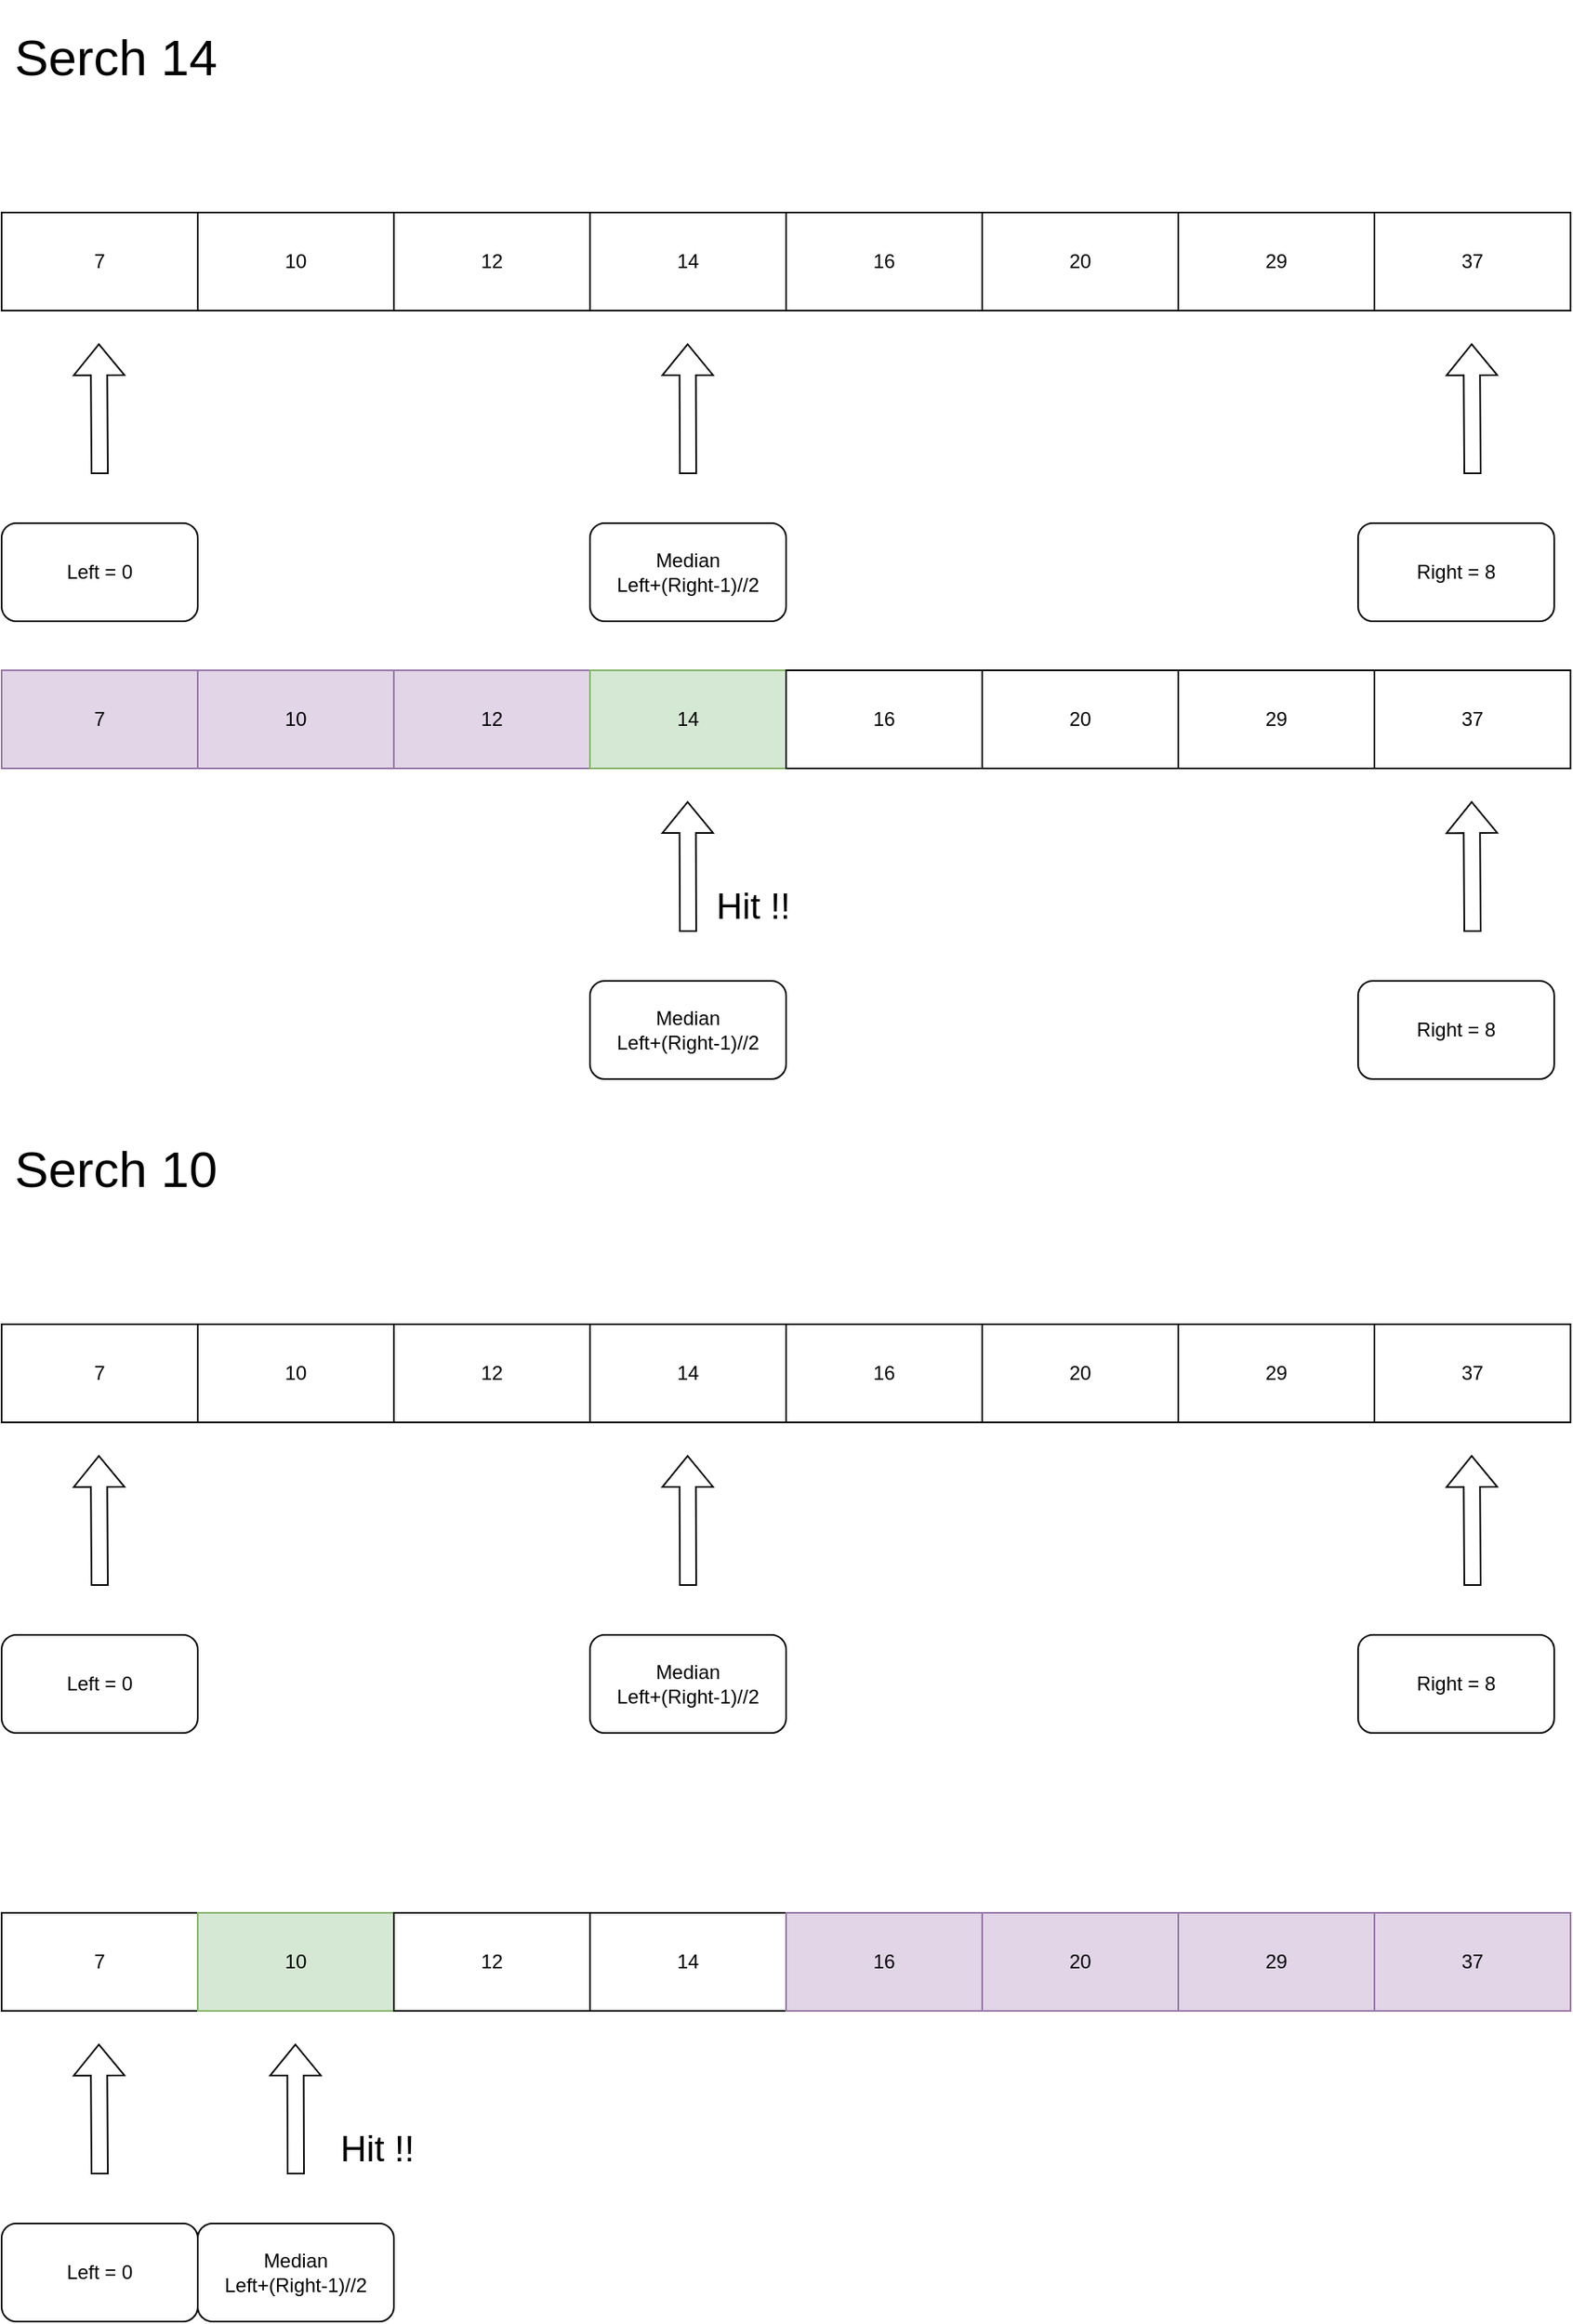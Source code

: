 <mxfile version="20.6.0" type="github">
  <diagram id="RJlGxx7DqbXR8fypFUNS" name="หน้า-1">
    <mxGraphModel dx="1673" dy="885" grid="1" gridSize="10" guides="1" tooltips="1" connect="1" arrows="1" fold="1" page="1" pageScale="1" pageWidth="827" pageHeight="1169" math="0" shadow="0">
      <root>
        <mxCell id="0" />
        <mxCell id="1" parent="0" />
        <mxCell id="eK1XJPCPoy-CC7k8MdtQ-14" value="7" style="rounded=0;whiteSpace=wrap;html=1;" vertex="1" parent="1">
          <mxGeometry x="80" y="160" width="120" height="60" as="geometry" />
        </mxCell>
        <mxCell id="eK1XJPCPoy-CC7k8MdtQ-15" value="10" style="rounded=0;whiteSpace=wrap;html=1;" vertex="1" parent="1">
          <mxGeometry x="200" y="160" width="120" height="60" as="geometry" />
        </mxCell>
        <mxCell id="eK1XJPCPoy-CC7k8MdtQ-16" value="12" style="rounded=0;whiteSpace=wrap;html=1;" vertex="1" parent="1">
          <mxGeometry x="320" y="160" width="120" height="60" as="geometry" />
        </mxCell>
        <mxCell id="eK1XJPCPoy-CC7k8MdtQ-17" value="14" style="rounded=0;whiteSpace=wrap;html=1;" vertex="1" parent="1">
          <mxGeometry x="440" y="160" width="120" height="60" as="geometry" />
        </mxCell>
        <mxCell id="eK1XJPCPoy-CC7k8MdtQ-18" value="16" style="rounded=0;whiteSpace=wrap;html=1;" vertex="1" parent="1">
          <mxGeometry x="560" y="160" width="120" height="60" as="geometry" />
        </mxCell>
        <mxCell id="eK1XJPCPoy-CC7k8MdtQ-19" value="20" style="rounded=0;whiteSpace=wrap;html=1;" vertex="1" parent="1">
          <mxGeometry x="680" y="160" width="120" height="60" as="geometry" />
        </mxCell>
        <mxCell id="eK1XJPCPoy-CC7k8MdtQ-20" value="29" style="rounded=0;whiteSpace=wrap;html=1;" vertex="1" parent="1">
          <mxGeometry x="800" y="160" width="120" height="60" as="geometry" />
        </mxCell>
        <mxCell id="eK1XJPCPoy-CC7k8MdtQ-21" value="37" style="rounded=0;whiteSpace=wrap;html=1;" vertex="1" parent="1">
          <mxGeometry x="920" y="160" width="120" height="60" as="geometry" />
        </mxCell>
        <mxCell id="eK1XJPCPoy-CC7k8MdtQ-22" value="&lt;div&gt;Median&lt;br&gt;&lt;/div&gt;&lt;div&gt;Left+(Right-1)//2&lt;/div&gt;" style="rounded=1;whiteSpace=wrap;html=1;" vertex="1" parent="1">
          <mxGeometry x="440" y="350" width="120" height="60" as="geometry" />
        </mxCell>
        <mxCell id="eK1XJPCPoy-CC7k8MdtQ-25" value="Left = 0" style="rounded=1;whiteSpace=wrap;html=1;" vertex="1" parent="1">
          <mxGeometry x="80" y="350" width="120" height="60" as="geometry" />
        </mxCell>
        <mxCell id="eK1XJPCPoy-CC7k8MdtQ-26" value="Right = 8" style="rounded=1;whiteSpace=wrap;html=1;" vertex="1" parent="1">
          <mxGeometry x="910" y="350" width="120" height="60" as="geometry" />
        </mxCell>
        <mxCell id="eK1XJPCPoy-CC7k8MdtQ-29" value="" style="shape=flexArrow;endArrow=classic;html=1;rounded=0;" edge="1" parent="1">
          <mxGeometry width="50" height="50" relative="1" as="geometry">
            <mxPoint x="980" y="320" as="sourcePoint" />
            <mxPoint x="979.5" y="240" as="targetPoint" />
            <Array as="points" />
          </mxGeometry>
        </mxCell>
        <mxCell id="eK1XJPCPoy-CC7k8MdtQ-31" value="" style="shape=flexArrow;endArrow=classic;html=1;rounded=0;" edge="1" parent="1">
          <mxGeometry width="50" height="50" relative="1" as="geometry">
            <mxPoint x="500" y="320" as="sourcePoint" />
            <mxPoint x="499.75" y="240" as="targetPoint" />
            <Array as="points" />
          </mxGeometry>
        </mxCell>
        <mxCell id="eK1XJPCPoy-CC7k8MdtQ-32" value="" style="shape=flexArrow;endArrow=classic;html=1;rounded=0;" edge="1" parent="1">
          <mxGeometry width="50" height="50" relative="1" as="geometry">
            <mxPoint x="140" y="320" as="sourcePoint" />
            <mxPoint x="139.5" y="240" as="targetPoint" />
            <Array as="points" />
          </mxGeometry>
        </mxCell>
        <mxCell id="eK1XJPCPoy-CC7k8MdtQ-35" value="&lt;font style=&quot;font-size: 31px;&quot;&gt;Serch 14&lt;/font&gt;" style="text;html=1;strokeColor=none;fillColor=none;align=center;verticalAlign=middle;whiteSpace=wrap;rounded=0;" vertex="1" parent="1">
          <mxGeometry x="80" y="30" width="140" height="70" as="geometry" />
        </mxCell>
        <mxCell id="eK1XJPCPoy-CC7k8MdtQ-36" value="7" style="rounded=0;whiteSpace=wrap;html=1;fillColor=#e1d5e7;strokeColor=#9673a6;" vertex="1" parent="1">
          <mxGeometry x="80" y="440" width="120" height="60" as="geometry" />
        </mxCell>
        <mxCell id="eK1XJPCPoy-CC7k8MdtQ-37" value="10" style="rounded=0;whiteSpace=wrap;html=1;fillColor=#e1d5e7;strokeColor=#9673a6;" vertex="1" parent="1">
          <mxGeometry x="200" y="440" width="120" height="60" as="geometry" />
        </mxCell>
        <mxCell id="eK1XJPCPoy-CC7k8MdtQ-38" value="12" style="rounded=0;whiteSpace=wrap;html=1;fillColor=#e1d5e7;strokeColor=#9673a6;" vertex="1" parent="1">
          <mxGeometry x="320" y="440" width="120" height="60" as="geometry" />
        </mxCell>
        <mxCell id="eK1XJPCPoy-CC7k8MdtQ-39" value="14" style="rounded=0;whiteSpace=wrap;html=1;fillColor=#d5e8d4;strokeColor=#82b366;" vertex="1" parent="1">
          <mxGeometry x="440" y="440" width="120" height="60" as="geometry" />
        </mxCell>
        <mxCell id="eK1XJPCPoy-CC7k8MdtQ-40" value="16" style="rounded=0;whiteSpace=wrap;html=1;" vertex="1" parent="1">
          <mxGeometry x="560" y="440" width="120" height="60" as="geometry" />
        </mxCell>
        <mxCell id="eK1XJPCPoy-CC7k8MdtQ-41" value="20" style="rounded=0;whiteSpace=wrap;html=1;" vertex="1" parent="1">
          <mxGeometry x="680" y="440" width="120" height="60" as="geometry" />
        </mxCell>
        <mxCell id="eK1XJPCPoy-CC7k8MdtQ-42" value="29" style="rounded=0;whiteSpace=wrap;html=1;" vertex="1" parent="1">
          <mxGeometry x="800" y="440" width="120" height="60" as="geometry" />
        </mxCell>
        <mxCell id="eK1XJPCPoy-CC7k8MdtQ-43" value="37" style="rounded=0;whiteSpace=wrap;html=1;" vertex="1" parent="1">
          <mxGeometry x="920" y="440" width="120" height="60" as="geometry" />
        </mxCell>
        <mxCell id="eK1XJPCPoy-CC7k8MdtQ-44" value="&lt;div&gt;Median&lt;br&gt;&lt;/div&gt;&lt;div&gt;Left+(Right-1)//2&lt;/div&gt;" style="rounded=1;whiteSpace=wrap;html=1;" vertex="1" parent="1">
          <mxGeometry x="440" y="630" width="120" height="60" as="geometry" />
        </mxCell>
        <mxCell id="eK1XJPCPoy-CC7k8MdtQ-46" value="Right = 8" style="rounded=1;whiteSpace=wrap;html=1;" vertex="1" parent="1">
          <mxGeometry x="910" y="630" width="120" height="60" as="geometry" />
        </mxCell>
        <mxCell id="eK1XJPCPoy-CC7k8MdtQ-47" value="" style="shape=flexArrow;endArrow=classic;html=1;rounded=0;" edge="1" parent="1">
          <mxGeometry width="50" height="50" relative="1" as="geometry">
            <mxPoint x="980" y="600" as="sourcePoint" />
            <mxPoint x="979.5" y="520" as="targetPoint" />
            <Array as="points" />
          </mxGeometry>
        </mxCell>
        <mxCell id="eK1XJPCPoy-CC7k8MdtQ-48" value="" style="shape=flexArrow;endArrow=classic;html=1;rounded=0;" edge="1" parent="1">
          <mxGeometry width="50" height="50" relative="1" as="geometry">
            <mxPoint x="500" y="600" as="sourcePoint" />
            <mxPoint x="499.75" y="520" as="targetPoint" />
            <Array as="points" />
          </mxGeometry>
        </mxCell>
        <mxCell id="eK1XJPCPoy-CC7k8MdtQ-50" value="&lt;font style=&quot;font-size: 22px;&quot;&gt;Hit !!&lt;/font&gt;" style="text;html=1;strokeColor=none;fillColor=none;align=center;verticalAlign=middle;whiteSpace=wrap;rounded=0;" vertex="1" parent="1">
          <mxGeometry x="510" y="570" width="60" height="30" as="geometry" />
        </mxCell>
        <mxCell id="eK1XJPCPoy-CC7k8MdtQ-53" value="&lt;font style=&quot;font-size: 31px;&quot;&gt;Serch 10&lt;/font&gt;" style="text;html=1;strokeColor=none;fillColor=none;align=center;verticalAlign=middle;whiteSpace=wrap;rounded=0;" vertex="1" parent="1">
          <mxGeometry x="80" y="710" width="140" height="70" as="geometry" />
        </mxCell>
        <mxCell id="eK1XJPCPoy-CC7k8MdtQ-54" value="7" style="rounded=0;whiteSpace=wrap;html=1;" vertex="1" parent="1">
          <mxGeometry x="80" y="840" width="120" height="60" as="geometry" />
        </mxCell>
        <mxCell id="eK1XJPCPoy-CC7k8MdtQ-55" value="10" style="rounded=0;whiteSpace=wrap;html=1;" vertex="1" parent="1">
          <mxGeometry x="200" y="840" width="120" height="60" as="geometry" />
        </mxCell>
        <mxCell id="eK1XJPCPoy-CC7k8MdtQ-56" value="12" style="rounded=0;whiteSpace=wrap;html=1;" vertex="1" parent="1">
          <mxGeometry x="320" y="840" width="120" height="60" as="geometry" />
        </mxCell>
        <mxCell id="eK1XJPCPoy-CC7k8MdtQ-57" value="14" style="rounded=0;whiteSpace=wrap;html=1;" vertex="1" parent="1">
          <mxGeometry x="440" y="840" width="120" height="60" as="geometry" />
        </mxCell>
        <mxCell id="eK1XJPCPoy-CC7k8MdtQ-58" value="16" style="rounded=0;whiteSpace=wrap;html=1;" vertex="1" parent="1">
          <mxGeometry x="560" y="840" width="120" height="60" as="geometry" />
        </mxCell>
        <mxCell id="eK1XJPCPoy-CC7k8MdtQ-59" value="20" style="rounded=0;whiteSpace=wrap;html=1;" vertex="1" parent="1">
          <mxGeometry x="680" y="840" width="120" height="60" as="geometry" />
        </mxCell>
        <mxCell id="eK1XJPCPoy-CC7k8MdtQ-60" value="29" style="rounded=0;whiteSpace=wrap;html=1;" vertex="1" parent="1">
          <mxGeometry x="800" y="840" width="120" height="60" as="geometry" />
        </mxCell>
        <mxCell id="eK1XJPCPoy-CC7k8MdtQ-61" value="37" style="rounded=0;whiteSpace=wrap;html=1;" vertex="1" parent="1">
          <mxGeometry x="920" y="840" width="120" height="60" as="geometry" />
        </mxCell>
        <mxCell id="eK1XJPCPoy-CC7k8MdtQ-62" value="&lt;div&gt;Median&lt;br&gt;&lt;/div&gt;&lt;div&gt;Left+(Right-1)//2&lt;/div&gt;" style="rounded=1;whiteSpace=wrap;html=1;" vertex="1" parent="1">
          <mxGeometry x="440" y="1030" width="120" height="60" as="geometry" />
        </mxCell>
        <mxCell id="eK1XJPCPoy-CC7k8MdtQ-63" value="Left = 0" style="rounded=1;whiteSpace=wrap;html=1;" vertex="1" parent="1">
          <mxGeometry x="80" y="1030" width="120" height="60" as="geometry" />
        </mxCell>
        <mxCell id="eK1XJPCPoy-CC7k8MdtQ-64" value="Right = 8" style="rounded=1;whiteSpace=wrap;html=1;" vertex="1" parent="1">
          <mxGeometry x="910" y="1030" width="120" height="60" as="geometry" />
        </mxCell>
        <mxCell id="eK1XJPCPoy-CC7k8MdtQ-65" value="" style="shape=flexArrow;endArrow=classic;html=1;rounded=0;" edge="1" parent="1">
          <mxGeometry width="50" height="50" relative="1" as="geometry">
            <mxPoint x="980.0" y="1000" as="sourcePoint" />
            <mxPoint x="979.5" y="920" as="targetPoint" />
            <Array as="points" />
          </mxGeometry>
        </mxCell>
        <mxCell id="eK1XJPCPoy-CC7k8MdtQ-66" value="" style="shape=flexArrow;endArrow=classic;html=1;rounded=0;" edge="1" parent="1">
          <mxGeometry width="50" height="50" relative="1" as="geometry">
            <mxPoint x="500" y="1000" as="sourcePoint" />
            <mxPoint x="499.75" y="920" as="targetPoint" />
            <Array as="points" />
          </mxGeometry>
        </mxCell>
        <mxCell id="eK1XJPCPoy-CC7k8MdtQ-67" value="" style="shape=flexArrow;endArrow=classic;html=1;rounded=0;" edge="1" parent="1">
          <mxGeometry width="50" height="50" relative="1" as="geometry">
            <mxPoint x="140" y="1000" as="sourcePoint" />
            <mxPoint x="139.5" y="920" as="targetPoint" />
            <Array as="points" />
          </mxGeometry>
        </mxCell>
        <mxCell id="eK1XJPCPoy-CC7k8MdtQ-68" value="7" style="rounded=0;whiteSpace=wrap;html=1;" vertex="1" parent="1">
          <mxGeometry x="80" y="1200" width="120" height="60" as="geometry" />
        </mxCell>
        <mxCell id="eK1XJPCPoy-CC7k8MdtQ-69" value="10" style="rounded=0;whiteSpace=wrap;html=1;fillColor=#d5e8d4;strokeColor=#82b366;" vertex="1" parent="1">
          <mxGeometry x="200" y="1200" width="120" height="60" as="geometry" />
        </mxCell>
        <mxCell id="eK1XJPCPoy-CC7k8MdtQ-70" value="12" style="rounded=0;whiteSpace=wrap;html=1;" vertex="1" parent="1">
          <mxGeometry x="320" y="1200" width="120" height="60" as="geometry" />
        </mxCell>
        <mxCell id="eK1XJPCPoy-CC7k8MdtQ-71" value="14" style="rounded=0;whiteSpace=wrap;html=1;" vertex="1" parent="1">
          <mxGeometry x="440" y="1200" width="120" height="60" as="geometry" />
        </mxCell>
        <mxCell id="eK1XJPCPoy-CC7k8MdtQ-72" value="16" style="rounded=0;whiteSpace=wrap;html=1;" vertex="1" parent="1">
          <mxGeometry x="560" y="1200" width="120" height="60" as="geometry" />
        </mxCell>
        <mxCell id="eK1XJPCPoy-CC7k8MdtQ-73" value="20" style="rounded=0;whiteSpace=wrap;html=1;" vertex="1" parent="1">
          <mxGeometry x="680" y="1200" width="120" height="60" as="geometry" />
        </mxCell>
        <mxCell id="eK1XJPCPoy-CC7k8MdtQ-74" value="29" style="rounded=0;whiteSpace=wrap;html=1;" vertex="1" parent="1">
          <mxGeometry x="800" y="1200" width="120" height="60" as="geometry" />
        </mxCell>
        <mxCell id="eK1XJPCPoy-CC7k8MdtQ-75" value="37" style="rounded=0;whiteSpace=wrap;html=1;fillColor=#e1d5e7;strokeColor=#9673a6;" vertex="1" parent="1">
          <mxGeometry x="920" y="1200" width="120" height="60" as="geometry" />
        </mxCell>
        <mxCell id="eK1XJPCPoy-CC7k8MdtQ-76" value="&lt;div&gt;Median&lt;br&gt;&lt;/div&gt;&lt;div&gt;Left+(Right-1)//2&lt;/div&gt;" style="rounded=1;whiteSpace=wrap;html=1;" vertex="1" parent="1">
          <mxGeometry x="200" y="1390" width="120" height="60" as="geometry" />
        </mxCell>
        <mxCell id="eK1XJPCPoy-CC7k8MdtQ-77" value="Left = 0" style="rounded=1;whiteSpace=wrap;html=1;" vertex="1" parent="1">
          <mxGeometry x="80" y="1390" width="120" height="60" as="geometry" />
        </mxCell>
        <mxCell id="eK1XJPCPoy-CC7k8MdtQ-80" value="" style="shape=flexArrow;endArrow=classic;html=1;rounded=0;" edge="1" parent="1">
          <mxGeometry width="50" height="50" relative="1" as="geometry">
            <mxPoint x="260" y="1360" as="sourcePoint" />
            <mxPoint x="259.75" y="1280" as="targetPoint" />
            <Array as="points" />
          </mxGeometry>
        </mxCell>
        <mxCell id="eK1XJPCPoy-CC7k8MdtQ-81" value="" style="shape=flexArrow;endArrow=classic;html=1;rounded=0;" edge="1" parent="1">
          <mxGeometry width="50" height="50" relative="1" as="geometry">
            <mxPoint x="140" y="1360" as="sourcePoint" />
            <mxPoint x="139.5" y="1280" as="targetPoint" />
            <Array as="points" />
          </mxGeometry>
        </mxCell>
        <mxCell id="eK1XJPCPoy-CC7k8MdtQ-82" value="16" style="rounded=0;whiteSpace=wrap;html=1;fillColor=#e1d5e7;strokeColor=#9673a6;" vertex="1" parent="1">
          <mxGeometry x="560" y="1200" width="120" height="60" as="geometry" />
        </mxCell>
        <mxCell id="eK1XJPCPoy-CC7k8MdtQ-83" value="20" style="rounded=0;whiteSpace=wrap;html=1;fillColor=#e1d5e7;strokeColor=#9673a6;" vertex="1" parent="1">
          <mxGeometry x="680" y="1200" width="120" height="60" as="geometry" />
        </mxCell>
        <mxCell id="eK1XJPCPoy-CC7k8MdtQ-84" value="29" style="rounded=0;whiteSpace=wrap;html=1;fillColor=#e1d5e7;strokeColor=#9673a6;" vertex="1" parent="1">
          <mxGeometry x="800" y="1200" width="120" height="60" as="geometry" />
        </mxCell>
        <mxCell id="eK1XJPCPoy-CC7k8MdtQ-85" value="&lt;font style=&quot;font-size: 22px;&quot;&gt;Hit !!&lt;/font&gt;" style="text;html=1;strokeColor=none;fillColor=none;align=center;verticalAlign=middle;whiteSpace=wrap;rounded=0;" vertex="1" parent="1">
          <mxGeometry x="280" y="1330" width="60" height="30" as="geometry" />
        </mxCell>
      </root>
    </mxGraphModel>
  </diagram>
</mxfile>
